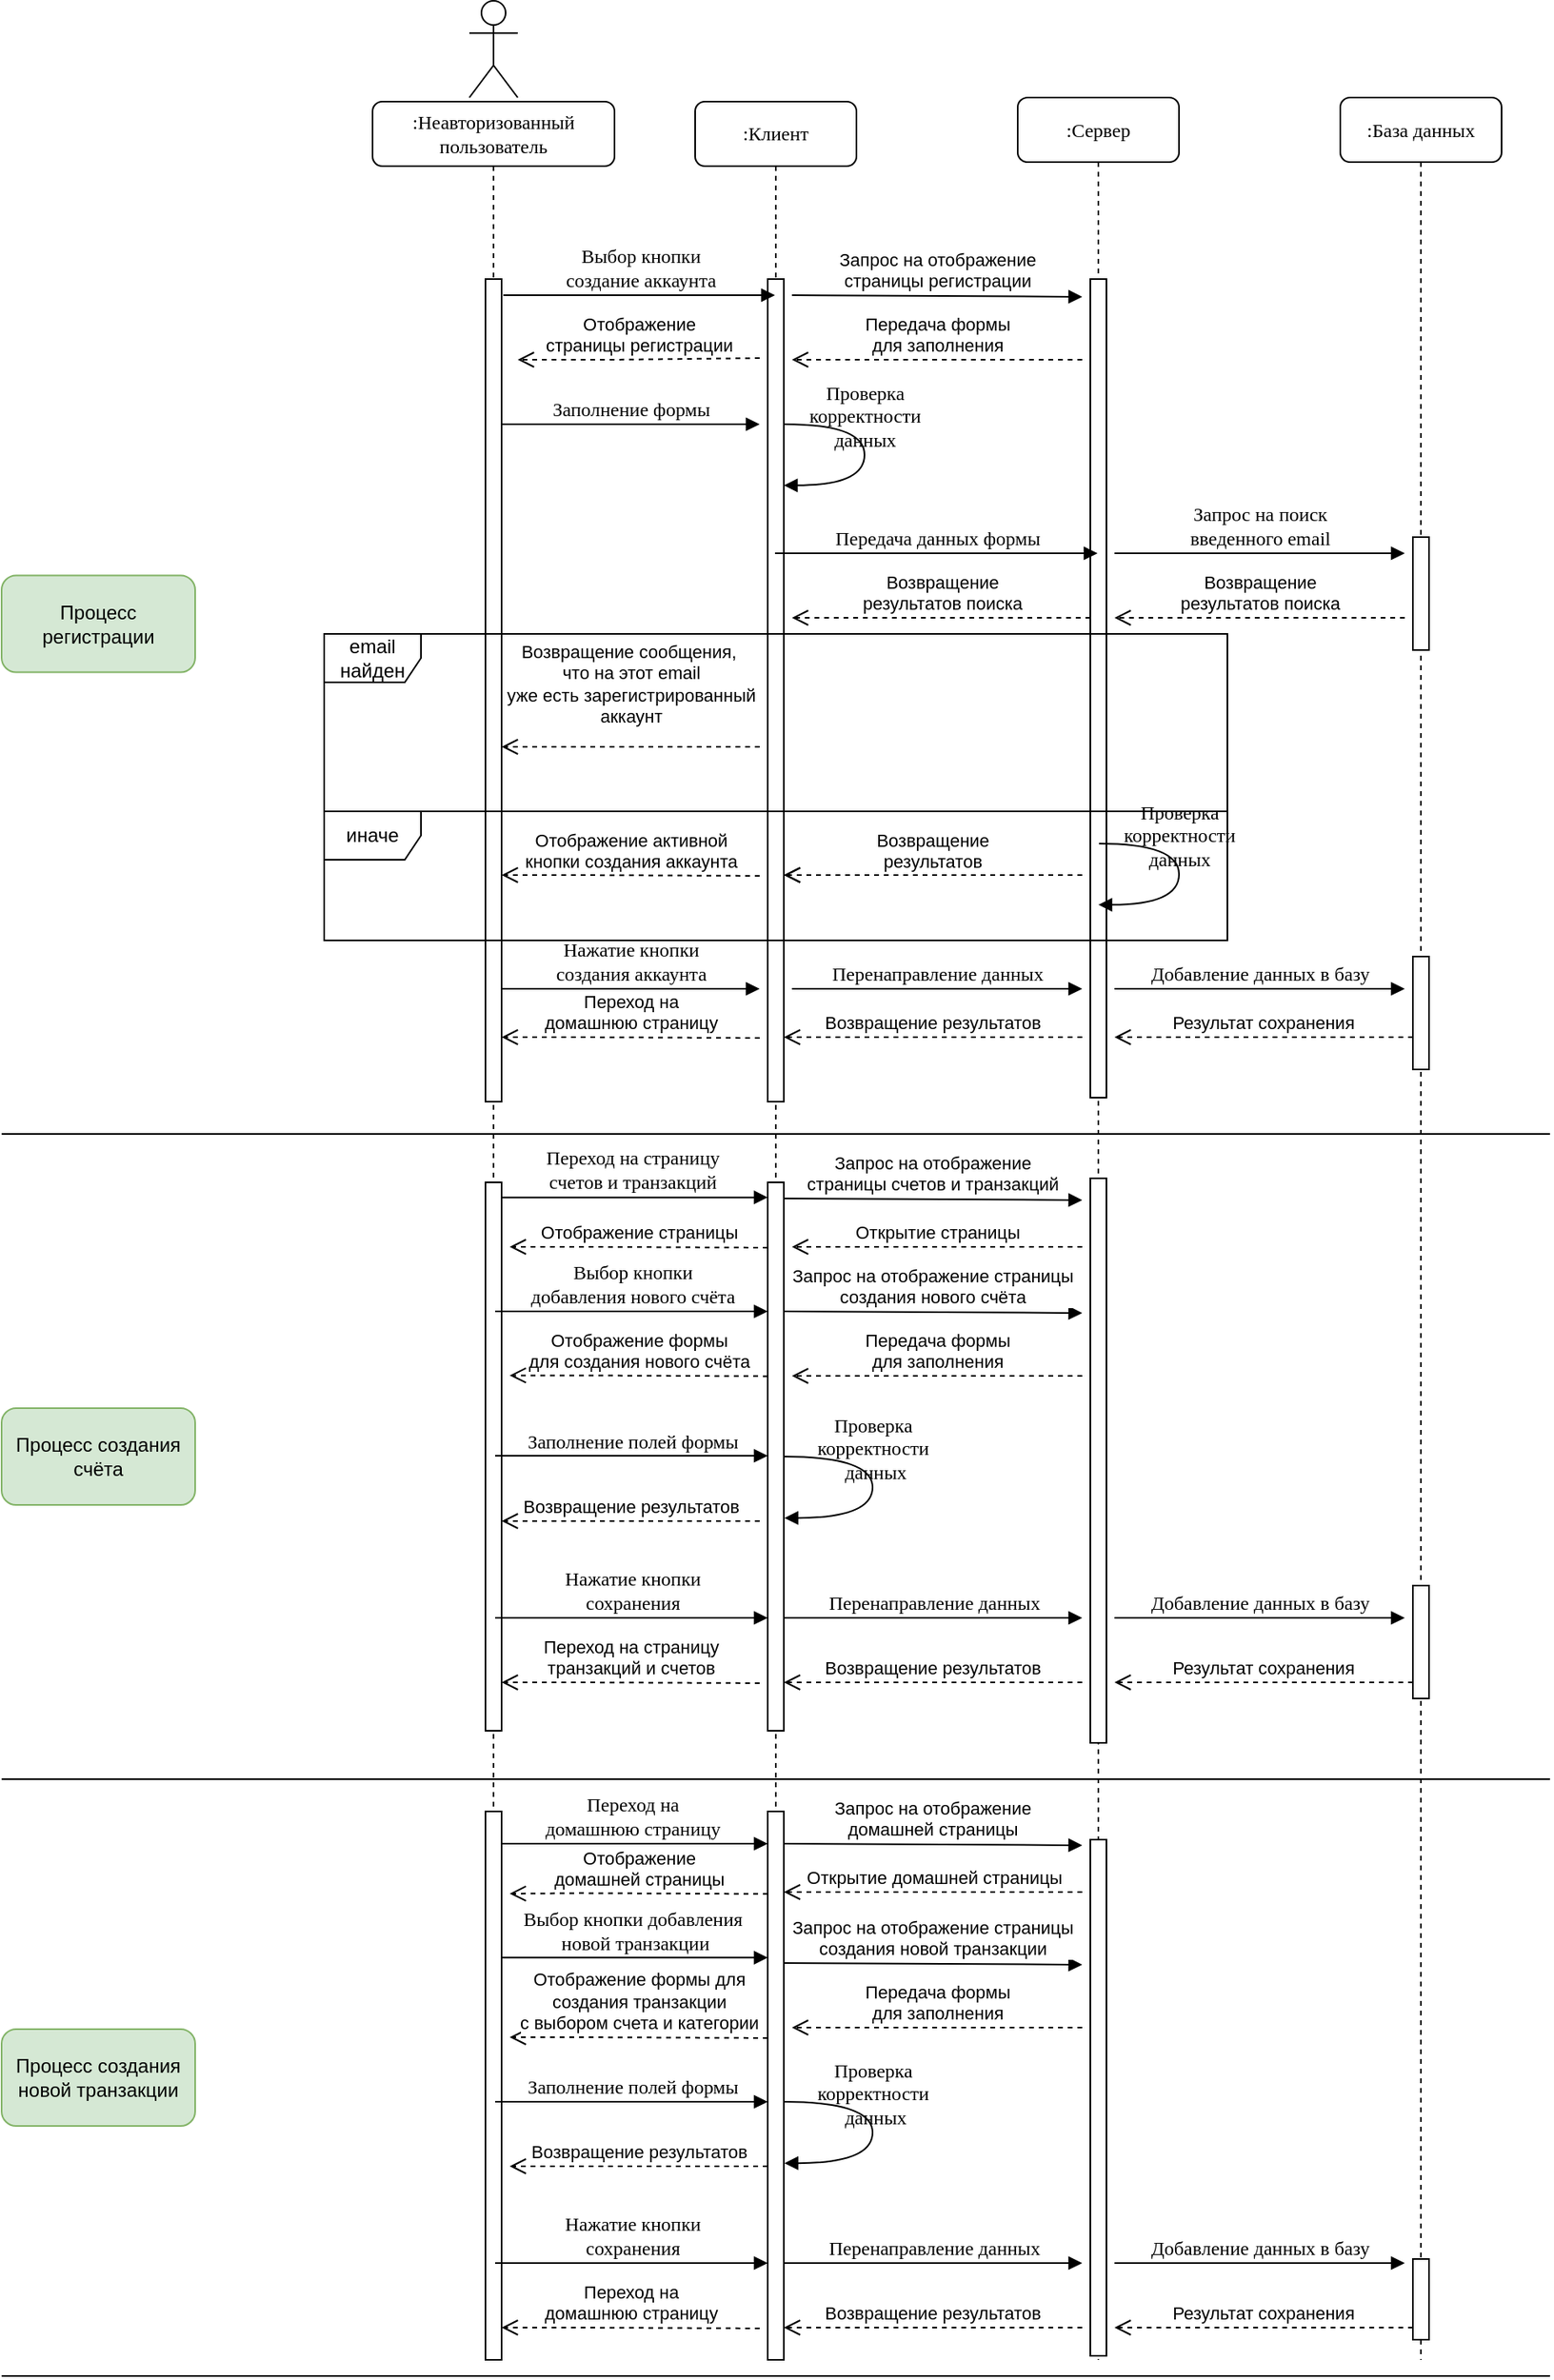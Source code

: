 <mxfile version="24.0.5" type="device">
  <diagram name="Page-1" id="13e1069c-82ec-6db2-03f1-153e76fe0fe0">
    <mxGraphModel dx="2326" dy="679" grid="1" gridSize="10" guides="1" tooltips="1" connect="1" arrows="1" fold="1" page="1" pageScale="1" pageWidth="1100" pageHeight="850" background="none" math="0" shadow="0">
      <root>
        <mxCell id="0" />
        <mxCell id="1" parent="0" />
        <mxCell id="7baba1c4bc27f4b0-2" value=":Клиент" style="shape=umlLifeline;perimeter=lifelinePerimeter;whiteSpace=wrap;html=1;container=1;collapsible=0;recursiveResize=0;outlineConnect=0;rounded=1;shadow=0;comic=0;labelBackgroundColor=none;strokeWidth=1;fontFamily=Verdana;fontSize=12;align=center;" parent="1" vertex="1">
          <mxGeometry x="310" y="80" width="100" height="1400" as="geometry" />
        </mxCell>
        <mxCell id="7baba1c4bc27f4b0-10" value="" style="html=1;points=[];perimeter=orthogonalPerimeter;rounded=0;shadow=0;comic=0;labelBackgroundColor=none;strokeWidth=1;fontFamily=Verdana;fontSize=12;align=center;" parent="7baba1c4bc27f4b0-2" vertex="1">
          <mxGeometry x="45" y="110" width="10" height="510" as="geometry" />
        </mxCell>
        <mxCell id="Ztveh8d8P-JCP1g_wq0y-25" value="Проверка&lt;br&gt;&amp;nbsp;корректности&amp;nbsp;&lt;br&gt;данных" style="html=1;verticalAlign=bottom;endArrow=block;labelBackgroundColor=none;fontFamily=Verdana;fontSize=12;elbow=vertical;edgeStyle=orthogonalEdgeStyle;curved=1;entryX=1;entryY=0.286;entryPerimeter=0;" parent="7baba1c4bc27f4b0-2" edge="1">
          <mxGeometry relative="1" as="geometry">
            <mxPoint x="55.38" y="200" as="sourcePoint" />
            <mxPoint x="55.0" y="237.9" as="targetPoint" />
            <Array as="points">
              <mxPoint x="105.0" y="199.9" />
              <mxPoint x="105.0" y="237.9" />
            </Array>
          </mxGeometry>
        </mxCell>
        <mxCell id="NJObePyXrfsjr6sr__3I-10" value="Переход на &lt;br&gt;домашнюю страницу" style="html=1;verticalAlign=bottom;endArrow=open;dashed=1;endSize=8;curved=0;rounded=0;" parent="7baba1c4bc27f4b0-2" edge="1">
          <mxGeometry x="0.005" relative="1" as="geometry">
            <mxPoint x="40" y="580.5" as="sourcePoint" />
            <mxPoint x="-120" y="580" as="targetPoint" />
            <Array as="points">
              <mxPoint x="-75" y="580" />
            </Array>
            <mxPoint as="offset" />
          </mxGeometry>
        </mxCell>
        <mxCell id="NJObePyXrfsjr6sr__3I-11" value="" style="endArrow=none;html=1;rounded=0;" parent="7baba1c4bc27f4b0-2" edge="1">
          <mxGeometry width="50" height="50" relative="1" as="geometry">
            <mxPoint x="-430" y="640" as="sourcePoint" />
            <mxPoint x="530" y="640" as="targetPoint" />
          </mxGeometry>
        </mxCell>
        <mxCell id="NJObePyXrfsjr6sr__3I-16" value="Переход на страницу&lt;div&gt;счетов и транзакций&lt;/div&gt;" style="html=1;verticalAlign=bottom;endArrow=block;labelBackgroundColor=none;fontFamily=Verdana;fontSize=12;edgeStyle=elbowEdgeStyle;elbow=vertical;" parent="7baba1c4bc27f4b0-2" edge="1">
          <mxGeometry relative="1" as="geometry">
            <mxPoint x="-124" y="679.33" as="sourcePoint" />
            <mxPoint x="45" y="679.33" as="targetPoint" />
            <Array as="points">
              <mxPoint x="-25" y="679.33" />
            </Array>
          </mxGeometry>
        </mxCell>
        <mxCell id="NJObePyXrfsjr6sr__3I-35" value="" style="html=1;points=[];perimeter=orthogonalPerimeter;rounded=0;shadow=0;comic=0;labelBackgroundColor=none;strokeWidth=1;fontFamily=Verdana;fontSize=12;align=center;" parent="7baba1c4bc27f4b0-2" vertex="1">
          <mxGeometry x="45" y="1060" width="10" height="340" as="geometry" />
        </mxCell>
        <mxCell id="NJObePyXrfsjr6sr__3I-37" value="Переход на&lt;br&gt;домашнюю страницу" style="html=1;verticalAlign=bottom;endArrow=block;labelBackgroundColor=none;fontFamily=Verdana;fontSize=12;edgeStyle=elbowEdgeStyle;elbow=horizontal;" parent="7baba1c4bc27f4b0-2" edge="1">
          <mxGeometry relative="1" as="geometry">
            <mxPoint x="-124" y="1080" as="sourcePoint" />
            <mxPoint x="45" y="1080" as="targetPoint" />
            <Array as="points">
              <mxPoint x="-25" y="1080" />
            </Array>
          </mxGeometry>
        </mxCell>
        <mxCell id="NJObePyXrfsjr6sr__3I-38" value="Отображение &lt;br&gt;домашней страницы" style="html=1;verticalAlign=bottom;endArrow=open;dashed=1;endSize=8;curved=0;rounded=0;" parent="7baba1c4bc27f4b0-2" edge="1">
          <mxGeometry x="0.005" relative="1" as="geometry">
            <mxPoint x="45" y="1111.17" as="sourcePoint" />
            <mxPoint x="-115" y="1111" as="targetPoint" />
            <Array as="points">
              <mxPoint x="-70" y="1110.67" />
            </Array>
            <mxPoint as="offset" />
          </mxGeometry>
        </mxCell>
        <mxCell id="NJObePyXrfsjr6sr__3I-39" value="Выбор кнопки добавления&lt;br&gt;&amp;nbsp;новой транзакции" style="html=1;verticalAlign=bottom;endArrow=block;labelBackgroundColor=none;fontFamily=Verdana;fontSize=12;edgeStyle=elbowEdgeStyle;elbow=vertical;" parent="7baba1c4bc27f4b0-2" edge="1">
          <mxGeometry relative="1" as="geometry">
            <mxPoint x="-124" y="1150.67" as="sourcePoint" />
            <mxPoint x="45" y="1150.67" as="targetPoint" />
            <Array as="points">
              <mxPoint x="-25" y="1150.67" />
            </Array>
          </mxGeometry>
        </mxCell>
        <mxCell id="NJObePyXrfsjr6sr__3I-26" value="Проверка &lt;br&gt;корректности&lt;br&gt;&amp;nbsp;данных" style="html=1;verticalAlign=bottom;endArrow=block;labelBackgroundColor=none;fontFamily=Verdana;fontSize=12;elbow=vertical;edgeStyle=orthogonalEdgeStyle;curved=1;exitX=1.038;exitY=0.345;exitPerimeter=0;" parent="7baba1c4bc27f4b0-2" edge="1">
          <mxGeometry relative="1" as="geometry">
            <mxPoint x="55.0" y="840.0" as="sourcePoint" />
            <mxPoint x="55.38" y="878.1" as="targetPoint" />
            <Array as="points">
              <mxPoint x="110.0" y="840.0" />
              <mxPoint x="110.0" y="878.0" />
            </Array>
          </mxGeometry>
        </mxCell>
        <mxCell id="zm04QIqgpTMS23avLhUN-5" value="Проверка &lt;br&gt;корректности&lt;br&gt;&amp;nbsp;данных" style="html=1;verticalAlign=bottom;endArrow=block;labelBackgroundColor=none;fontFamily=Verdana;fontSize=12;elbow=vertical;edgeStyle=orthogonalEdgeStyle;curved=1;exitX=1.038;exitY=0.345;exitPerimeter=0;" edge="1" parent="7baba1c4bc27f4b0-2">
          <mxGeometry relative="1" as="geometry">
            <mxPoint x="55.0" y="1240" as="sourcePoint" />
            <mxPoint x="55.38" y="1278.1" as="targetPoint" />
            <Array as="points">
              <mxPoint x="110.0" y="1240" />
              <mxPoint x="110.0" y="1278" />
            </Array>
          </mxGeometry>
        </mxCell>
        <mxCell id="zm04QIqgpTMS23avLhUN-6" value="Возвращение результатов" style="html=1;verticalAlign=bottom;endArrow=open;dashed=1;endSize=8;curved=0;rounded=0;" edge="1" parent="7baba1c4bc27f4b0-2">
          <mxGeometry x="0.005" relative="1" as="geometry">
            <mxPoint x="45" y="1280" as="sourcePoint" />
            <mxPoint x="-115" y="1280" as="targetPoint" />
            <Array as="points">
              <mxPoint x="-70" y="1280" />
            </Array>
            <mxPoint as="offset" />
          </mxGeometry>
        </mxCell>
        <mxCell id="7baba1c4bc27f4b0-3" value=":Сервер" style="shape=umlLifeline;perimeter=lifelinePerimeter;whiteSpace=wrap;html=1;container=1;collapsible=0;recursiveResize=0;outlineConnect=0;rounded=1;shadow=0;comic=0;labelBackgroundColor=none;strokeWidth=1;fontFamily=Verdana;fontSize=12;align=center;" parent="1" vertex="1">
          <mxGeometry x="510" y="77.5" width="100" height="1402.5" as="geometry" />
        </mxCell>
        <mxCell id="7baba1c4bc27f4b0-13" value="" style="html=1;points=[];perimeter=orthogonalPerimeter;rounded=0;shadow=0;comic=0;labelBackgroundColor=none;strokeWidth=1;fontFamily=Verdana;fontSize=12;align=center;" parent="7baba1c4bc27f4b0-3" vertex="1">
          <mxGeometry x="45" y="112.5" width="10" height="507.5" as="geometry" />
        </mxCell>
        <mxCell id="NJObePyXrfsjr6sr__3I-15" value="" style="html=1;points=[];perimeter=orthogonalPerimeter;rounded=0;shadow=0;comic=0;labelBackgroundColor=none;strokeWidth=1;fontFamily=Verdana;fontSize=12;align=center;" parent="7baba1c4bc27f4b0-3" vertex="1">
          <mxGeometry x="45" y="670" width="10" height="350" as="geometry" />
        </mxCell>
        <mxCell id="NJObePyXrfsjr6sr__3I-36" value="" style="html=1;points=[];perimeter=orthogonalPerimeter;rounded=0;shadow=0;comic=0;labelBackgroundColor=none;strokeWidth=1;fontFamily=Verdana;fontSize=12;align=center;" parent="7baba1c4bc27f4b0-3" vertex="1">
          <mxGeometry x="45" y="1080" width="10" height="320" as="geometry" />
        </mxCell>
        <mxCell id="NJObePyXrfsjr6sr__3I-53" value="Открытие страницы" style="html=1;verticalAlign=bottom;endArrow=open;dashed=1;endSize=8;curved=0;rounded=0;" parent="7baba1c4bc27f4b0-3" edge="1">
          <mxGeometry relative="1" as="geometry">
            <mxPoint x="40" y="712.5" as="sourcePoint" />
            <mxPoint x="-140" y="712.5" as="targetPoint" />
            <Array as="points">
              <mxPoint x="-100" y="712.5" />
            </Array>
          </mxGeometry>
        </mxCell>
        <mxCell id="7baba1c4bc27f4b0-4" value=":База данных" style="shape=umlLifeline;perimeter=lifelinePerimeter;whiteSpace=wrap;html=1;container=1;collapsible=0;recursiveResize=0;outlineConnect=0;rounded=1;shadow=0;comic=0;labelBackgroundColor=none;strokeWidth=1;fontFamily=Verdana;fontSize=12;align=center;" parent="1" vertex="1">
          <mxGeometry x="710" y="77.5" width="100" height="1402.5" as="geometry" />
        </mxCell>
        <mxCell id="7baba1c4bc27f4b0-16" value="" style="html=1;points=[];perimeter=orthogonalPerimeter;rounded=0;shadow=0;comic=0;labelBackgroundColor=none;strokeWidth=1;fontFamily=Verdana;fontSize=12;align=center;" parent="7baba1c4bc27f4b0-4" vertex="1">
          <mxGeometry x="45" y="272.5" width="10" height="70" as="geometry" />
        </mxCell>
        <mxCell id="NJObePyXrfsjr6sr__3I-6" value="" style="html=1;points=[];perimeter=orthogonalPerimeter;rounded=0;shadow=0;comic=0;labelBackgroundColor=none;strokeWidth=1;fontFamily=Verdana;fontSize=12;align=center;" parent="7baba1c4bc27f4b0-4" vertex="1">
          <mxGeometry x="45" y="532.5" width="10" height="70" as="geometry" />
        </mxCell>
        <mxCell id="NJObePyXrfsjr6sr__3I-31" value="" style="html=1;points=[];perimeter=orthogonalPerimeter;rounded=0;shadow=0;comic=0;labelBackgroundColor=none;strokeWidth=1;fontFamily=Verdana;fontSize=12;align=center;" parent="7baba1c4bc27f4b0-4" vertex="1">
          <mxGeometry x="45" y="922.5" width="10" height="70" as="geometry" />
        </mxCell>
        <mxCell id="NJObePyXrfsjr6sr__3I-49" value="" style="html=1;points=[];perimeter=orthogonalPerimeter;rounded=0;shadow=0;comic=0;labelBackgroundColor=none;strokeWidth=1;fontFamily=Verdana;fontSize=12;align=center;" parent="7baba1c4bc27f4b0-4" vertex="1">
          <mxGeometry x="45" y="1340" width="10" height="50" as="geometry" />
        </mxCell>
        <mxCell id="7baba1c4bc27f4b0-8" value=":Неавторизованный&lt;br&gt;пользователь" style="shape=umlLifeline;perimeter=lifelinePerimeter;whiteSpace=wrap;html=1;container=1;collapsible=0;recursiveResize=0;outlineConnect=0;rounded=1;shadow=0;comic=0;labelBackgroundColor=none;strokeWidth=1;fontFamily=Verdana;fontSize=12;align=center;" parent="1" vertex="1">
          <mxGeometry x="110" y="80" width="150" height="1400" as="geometry" />
        </mxCell>
        <mxCell id="7baba1c4bc27f4b0-9" value="" style="html=1;points=[];perimeter=orthogonalPerimeter;rounded=0;shadow=0;comic=0;labelBackgroundColor=none;strokeWidth=1;fontFamily=Verdana;fontSize=12;align=center;" parent="7baba1c4bc27f4b0-8" vertex="1">
          <mxGeometry x="70" y="110" width="10" height="510" as="geometry" />
        </mxCell>
        <mxCell id="NJObePyXrfsjr6sr__3I-13" value="" style="html=1;points=[];perimeter=orthogonalPerimeter;rounded=0;shadow=0;comic=0;labelBackgroundColor=none;strokeWidth=1;fontFamily=Verdana;fontSize=12;align=center;" parent="7baba1c4bc27f4b0-8" vertex="1">
          <mxGeometry x="70" y="670" width="10" height="340" as="geometry" />
        </mxCell>
        <mxCell id="NJObePyXrfsjr6sr__3I-34" value="" style="html=1;points=[];perimeter=orthogonalPerimeter;rounded=0;shadow=0;comic=0;labelBackgroundColor=none;strokeWidth=1;fontFamily=Verdana;fontSize=12;align=center;" parent="7baba1c4bc27f4b0-8" vertex="1">
          <mxGeometry x="70" y="1060" width="10" height="340" as="geometry" />
        </mxCell>
        <mxCell id="zm04QIqgpTMS23avLhUN-3" value="Возвращение результатов" style="html=1;verticalAlign=bottom;endArrow=open;dashed=1;endSize=8;curved=0;rounded=0;" edge="1" parent="7baba1c4bc27f4b0-8">
          <mxGeometry x="0.005" relative="1" as="geometry">
            <mxPoint x="240" y="880" as="sourcePoint" />
            <mxPoint x="80" y="880" as="targetPoint" />
            <Array as="points">
              <mxPoint x="125" y="880" />
            </Array>
            <mxPoint as="offset" />
          </mxGeometry>
        </mxCell>
        <mxCell id="7baba1c4bc27f4b0-11" value="Заполнение формы" style="html=1;verticalAlign=bottom;endArrow=block;labelBackgroundColor=none;fontFamily=Verdana;fontSize=12;edgeStyle=elbowEdgeStyle;elbow=vertical;" parent="1" edge="1">
          <mxGeometry relative="1" as="geometry">
            <mxPoint x="190" y="280" as="sourcePoint" />
            <mxPoint x="350" y="280" as="targetPoint" />
            <Array as="points">
              <mxPoint x="270" y="280" />
            </Array>
          </mxGeometry>
        </mxCell>
        <mxCell id="Ztveh8d8P-JCP1g_wq0y-1" value="" style="shape=umlActor;verticalLabelPosition=bottom;verticalAlign=top;html=1;outlineConnect=0;" parent="1" vertex="1">
          <mxGeometry x="170" y="17.5" width="30" height="60" as="geometry" />
        </mxCell>
        <mxCell id="Ztveh8d8P-JCP1g_wq0y-8" value="Процесс регистрации" style="rounded=1;whiteSpace=wrap;html=1;fillColor=#d5e8d4;strokeColor=#82b366;" parent="1" vertex="1">
          <mxGeometry x="-120" y="373.75" width="120" height="60" as="geometry" />
        </mxCell>
        <mxCell id="Ztveh8d8P-JCP1g_wq0y-9" value="Запрос на отображение &lt;br&gt;страницы регистрации" style="html=1;verticalAlign=bottom;endArrow=block;curved=0;rounded=0;" parent="1" edge="1">
          <mxGeometry width="80" relative="1" as="geometry">
            <mxPoint x="370" y="200" as="sourcePoint" />
            <mxPoint x="550" y="201" as="targetPoint" />
          </mxGeometry>
        </mxCell>
        <mxCell id="Ztveh8d8P-JCP1g_wq0y-11" value="Передача формы&lt;br&gt;для заполнения" style="html=1;verticalAlign=bottom;endArrow=open;dashed=1;endSize=8;curved=0;rounded=0;" parent="1" edge="1">
          <mxGeometry relative="1" as="geometry">
            <mxPoint x="550" y="240" as="sourcePoint" />
            <mxPoint x="370" y="240" as="targetPoint" />
            <Array as="points">
              <mxPoint x="410" y="240" />
            </Array>
          </mxGeometry>
        </mxCell>
        <mxCell id="Ztveh8d8P-JCP1g_wq0y-12" value="Отображение &lt;br&gt;страницы регистрации" style="html=1;verticalAlign=bottom;endArrow=open;dashed=1;endSize=8;curved=0;rounded=0;" parent="1" edge="1">
          <mxGeometry relative="1" as="geometry">
            <mxPoint x="350" y="239" as="sourcePoint" />
            <mxPoint x="200" y="240" as="targetPoint" />
            <Array as="points">
              <mxPoint x="260" y="240" />
            </Array>
          </mxGeometry>
        </mxCell>
        <mxCell id="Ztveh8d8P-JCP1g_wq0y-13" value="Выбор кнопки &lt;br&gt;создание аккаунта" style="html=1;verticalAlign=bottom;endArrow=block;labelBackgroundColor=none;fontFamily=Verdana;fontSize=12;edgeStyle=elbowEdgeStyle;elbow=vertical;" parent="1" target="7baba1c4bc27f4b0-2" edge="1">
          <mxGeometry relative="1" as="geometry">
            <mxPoint x="191" y="200" as="sourcePoint" />
            <mxPoint x="340" y="200" as="targetPoint" />
            <Array as="points">
              <mxPoint x="290" y="200" />
            </Array>
          </mxGeometry>
        </mxCell>
        <mxCell id="Ztveh8d8P-JCP1g_wq0y-15" value="Передача данных формы" style="html=1;verticalAlign=bottom;endArrow=block;labelBackgroundColor=none;fontFamily=Verdana;fontSize=12;edgeStyle=elbowEdgeStyle;elbow=horizontal;" parent="1" edge="1">
          <mxGeometry relative="1" as="geometry">
            <mxPoint x="359.5" y="360" as="sourcePoint" />
            <mxPoint x="559.5" y="360" as="targetPoint" />
            <Array as="points">
              <mxPoint x="450" y="360" />
            </Array>
          </mxGeometry>
        </mxCell>
        <mxCell id="Ztveh8d8P-JCP1g_wq0y-16" value="Запрос на поиск &lt;br&gt;введенного email" style="html=1;verticalAlign=bottom;endArrow=block;labelBackgroundColor=none;fontFamily=Verdana;fontSize=12;edgeStyle=elbowEdgeStyle;elbow=vertical;" parent="1" edge="1">
          <mxGeometry relative="1" as="geometry">
            <mxPoint x="570" y="360" as="sourcePoint" />
            <mxPoint x="750" y="360" as="targetPoint" />
            <Array as="points">
              <mxPoint x="650" y="360" />
            </Array>
          </mxGeometry>
        </mxCell>
        <mxCell id="Ztveh8d8P-JCP1g_wq0y-22" value="Возвращение&lt;br&gt;результатов поиска" style="html=1;verticalAlign=bottom;endArrow=open;dashed=1;endSize=8;curved=0;rounded=0;" parent="1" edge="1">
          <mxGeometry relative="1" as="geometry">
            <mxPoint x="555" y="400" as="sourcePoint" />
            <mxPoint x="370" y="400" as="targetPoint" />
            <Array as="points">
              <mxPoint x="415" y="400" />
            </Array>
          </mxGeometry>
        </mxCell>
        <mxCell id="Ztveh8d8P-JCP1g_wq0y-17" value="Возвращение&lt;br&gt;результатов поиска" style="html=1;verticalAlign=bottom;endArrow=open;dashed=1;endSize=8;curved=0;rounded=0;" parent="1" edge="1">
          <mxGeometry relative="1" as="geometry">
            <mxPoint x="750" y="400" as="sourcePoint" />
            <mxPoint x="570" y="400" as="targetPoint" />
            <Array as="points">
              <mxPoint x="610" y="400" />
            </Array>
          </mxGeometry>
        </mxCell>
        <mxCell id="Ztveh8d8P-JCP1g_wq0y-23" value="Возвращение сообщения,&amp;nbsp;&lt;br&gt;что на этот email&lt;br&gt;уже есть зарегистрированный&lt;br&gt;аккаунт" style="html=1;verticalAlign=bottom;endArrow=open;dashed=1;endSize=8;curved=0;rounded=0;" parent="1" edge="1">
          <mxGeometry y="-10" relative="1" as="geometry">
            <mxPoint x="350" y="480" as="sourcePoint" />
            <mxPoint x="190" y="480" as="targetPoint" />
            <Array as="points">
              <mxPoint x="220" y="480" />
            </Array>
            <mxPoint as="offset" />
          </mxGeometry>
        </mxCell>
        <mxCell id="Ztveh8d8P-JCP1g_wq0y-18" value="email найден" style="shape=umlFrame;whiteSpace=wrap;html=1;pointerEvents=0;" parent="1" vertex="1">
          <mxGeometry x="80" y="410" width="560" height="110" as="geometry" />
        </mxCell>
        <mxCell id="Ztveh8d8P-JCP1g_wq0y-21" value="иначе" style="shape=umlFrame;whiteSpace=wrap;html=1;pointerEvents=0;" parent="1" vertex="1">
          <mxGeometry x="80" y="520" width="560" height="80" as="geometry" />
        </mxCell>
        <mxCell id="Ztveh8d8P-JCP1g_wq0y-26" value="Проверка&lt;br&gt;&amp;nbsp;корректности&amp;nbsp;&lt;br&gt;данных" style="html=1;verticalAlign=bottom;endArrow=block;labelBackgroundColor=none;fontFamily=Verdana;fontSize=12;elbow=vertical;edgeStyle=orthogonalEdgeStyle;curved=1;entryX=1;entryY=0.286;entryPerimeter=0;" parent="1" edge="1">
          <mxGeometry relative="1" as="geometry">
            <mxPoint x="560.38" y="540" as="sourcePoint" />
            <mxPoint x="560.0" y="577.9" as="targetPoint" />
            <Array as="points">
              <mxPoint x="610.0" y="539.9" />
              <mxPoint x="610.0" y="577.9" />
            </Array>
          </mxGeometry>
        </mxCell>
        <mxCell id="Ztveh8d8P-JCP1g_wq0y-27" value="Возвращение&lt;br&gt;результатов" style="html=1;verticalAlign=bottom;endArrow=open;dashed=1;endSize=8;curved=0;rounded=0;" parent="1" edge="1">
          <mxGeometry x="0.005" relative="1" as="geometry">
            <mxPoint x="550" y="559.5" as="sourcePoint" />
            <mxPoint x="365" y="559.5" as="targetPoint" />
            <Array as="points">
              <mxPoint x="410" y="559.5" />
            </Array>
            <mxPoint as="offset" />
          </mxGeometry>
        </mxCell>
        <mxCell id="NJObePyXrfsjr6sr__3I-1" value="Возвращение&lt;br&gt;результатов" style="html=1;verticalAlign=bottom;endArrow=open;dashed=1;endSize=8;curved=0;rounded=0;" parent="1" edge="1">
          <mxGeometry x="0.005" relative="1" as="geometry">
            <mxPoint x="550" y="559.5" as="sourcePoint" />
            <mxPoint x="365" y="559.5" as="targetPoint" />
            <Array as="points">
              <mxPoint x="410" y="559.5" />
            </Array>
            <mxPoint as="offset" />
          </mxGeometry>
        </mxCell>
        <mxCell id="NJObePyXrfsjr6sr__3I-2" value="Отображение активной&lt;br&gt;кнопки создания аккаунта" style="html=1;verticalAlign=bottom;endArrow=open;dashed=1;endSize=8;curved=0;rounded=0;" parent="1" edge="1">
          <mxGeometry x="0.005" relative="1" as="geometry">
            <mxPoint x="350" y="560" as="sourcePoint" />
            <mxPoint x="190" y="559.5" as="targetPoint" />
            <Array as="points">
              <mxPoint x="235" y="559.5" />
            </Array>
            <mxPoint as="offset" />
          </mxGeometry>
        </mxCell>
        <mxCell id="NJObePyXrfsjr6sr__3I-3" value="Нажатие кнопки &lt;br&gt;создания аккаунта" style="html=1;verticalAlign=bottom;endArrow=block;labelBackgroundColor=none;fontFamily=Verdana;fontSize=12;edgeStyle=elbowEdgeStyle;elbow=vertical;" parent="1" edge="1">
          <mxGeometry relative="1" as="geometry">
            <mxPoint x="190" y="630" as="sourcePoint" />
            <mxPoint x="350" y="630" as="targetPoint" />
            <Array as="points">
              <mxPoint x="270" y="630" />
            </Array>
          </mxGeometry>
        </mxCell>
        <mxCell id="NJObePyXrfsjr6sr__3I-4" value="Перенаправление данных" style="html=1;verticalAlign=bottom;endArrow=block;labelBackgroundColor=none;fontFamily=Verdana;fontSize=12;edgeStyle=elbowEdgeStyle;elbow=vertical;" parent="1" edge="1">
          <mxGeometry relative="1" as="geometry">
            <mxPoint x="370" y="630" as="sourcePoint" />
            <mxPoint x="550" y="630" as="targetPoint" />
            <Array as="points">
              <mxPoint x="450" y="630" />
            </Array>
          </mxGeometry>
        </mxCell>
        <mxCell id="NJObePyXrfsjr6sr__3I-5" value="Добавление данных в базу" style="html=1;verticalAlign=bottom;endArrow=block;labelBackgroundColor=none;fontFamily=Verdana;fontSize=12;edgeStyle=elbowEdgeStyle;elbow=vertical;" parent="1" edge="1">
          <mxGeometry relative="1" as="geometry">
            <mxPoint x="570" y="630" as="sourcePoint" />
            <mxPoint x="750" y="630" as="targetPoint" />
            <Array as="points">
              <mxPoint x="650" y="630" />
            </Array>
          </mxGeometry>
        </mxCell>
        <mxCell id="NJObePyXrfsjr6sr__3I-7" value="Результат сохранения" style="html=1;verticalAlign=bottom;endArrow=open;dashed=1;endSize=8;curved=0;rounded=0;" parent="1" edge="1">
          <mxGeometry x="0.005" relative="1" as="geometry">
            <mxPoint x="755" y="660" as="sourcePoint" />
            <mxPoint x="570" y="660" as="targetPoint" />
            <Array as="points">
              <mxPoint x="615" y="660" />
            </Array>
            <mxPoint as="offset" />
          </mxGeometry>
        </mxCell>
        <mxCell id="NJObePyXrfsjr6sr__3I-8" value="Возвращение результатов" style="html=1;verticalAlign=bottom;endArrow=open;dashed=1;endSize=8;curved=0;rounded=0;" parent="1" edge="1">
          <mxGeometry x="0.005" relative="1" as="geometry">
            <mxPoint x="550" y="660" as="sourcePoint" />
            <mxPoint x="365" y="660" as="targetPoint" />
            <Array as="points">
              <mxPoint x="410" y="660" />
            </Array>
            <mxPoint as="offset" />
          </mxGeometry>
        </mxCell>
        <mxCell id="NJObePyXrfsjr6sr__3I-12" value="Процесс создания счёта" style="rounded=1;whiteSpace=wrap;html=1;fillColor=#d5e8d4;strokeColor=#82b366;" parent="1" vertex="1">
          <mxGeometry x="-120" y="890" width="120" height="60" as="geometry" />
        </mxCell>
        <mxCell id="NJObePyXrfsjr6sr__3I-14" value="" style="html=1;points=[];perimeter=orthogonalPerimeter;rounded=0;shadow=0;comic=0;labelBackgroundColor=none;strokeWidth=1;fontFamily=Verdana;fontSize=12;align=center;" parent="1" vertex="1">
          <mxGeometry x="355" y="750" width="10" height="340" as="geometry" />
        </mxCell>
        <mxCell id="NJObePyXrfsjr6sr__3I-17" value="Отображение страницы" style="html=1;verticalAlign=bottom;endArrow=open;dashed=1;endSize=8;curved=0;rounded=0;" parent="1" edge="1">
          <mxGeometry x="0.005" relative="1" as="geometry">
            <mxPoint x="355" y="790.5" as="sourcePoint" />
            <mxPoint x="195" y="790" as="targetPoint" />
            <Array as="points">
              <mxPoint x="240" y="790" />
            </Array>
            <mxPoint as="offset" />
          </mxGeometry>
        </mxCell>
        <mxCell id="NJObePyXrfsjr6sr__3I-18" value="Выбор кнопки &lt;br&gt;добавления нового счёта" style="html=1;verticalAlign=bottom;endArrow=block;labelBackgroundColor=none;fontFamily=Verdana;fontSize=12;edgeStyle=elbowEdgeStyle;elbow=horizontal;" parent="1" edge="1">
          <mxGeometry relative="1" as="geometry">
            <mxPoint x="186" y="830" as="sourcePoint" />
            <mxPoint x="355" y="830" as="targetPoint" />
            <Array as="points">
              <mxPoint x="285" y="830" />
            </Array>
          </mxGeometry>
        </mxCell>
        <mxCell id="NJObePyXrfsjr6sr__3I-19" value="Отображение формы&lt;br&gt;для создания нового счёта" style="html=1;verticalAlign=bottom;endArrow=open;dashed=1;endSize=8;curved=0;rounded=0;" parent="1" edge="1">
          <mxGeometry x="0.005" relative="1" as="geometry">
            <mxPoint x="355" y="870.21" as="sourcePoint" />
            <mxPoint x="195" y="869.71" as="targetPoint" />
            <Array as="points">
              <mxPoint x="240" y="869.71" />
            </Array>
            <mxPoint as="offset" />
          </mxGeometry>
        </mxCell>
        <mxCell id="NJObePyXrfsjr6sr__3I-25" value="Перенаправление данных" style="html=1;verticalAlign=bottom;endArrow=block;labelBackgroundColor=none;fontFamily=Verdana;fontSize=12;edgeStyle=elbowEdgeStyle;elbow=vertical;" parent="1" edge="1">
          <mxGeometry relative="1" as="geometry">
            <mxPoint x="365" y="1020" as="sourcePoint" />
            <mxPoint x="550" y="1020" as="targetPoint" />
            <Array as="points">
              <mxPoint x="445" y="1020" />
            </Array>
          </mxGeometry>
        </mxCell>
        <mxCell id="NJObePyXrfsjr6sr__3I-27" value="Добавление данных в базу" style="html=1;verticalAlign=bottom;endArrow=block;labelBackgroundColor=none;fontFamily=Verdana;fontSize=12;edgeStyle=elbowEdgeStyle;elbow=vertical;" parent="1" edge="1">
          <mxGeometry relative="1" as="geometry">
            <mxPoint x="570" y="1020" as="sourcePoint" />
            <mxPoint x="750" y="1020" as="targetPoint" />
            <Array as="points">
              <mxPoint x="650" y="1020" />
            </Array>
          </mxGeometry>
        </mxCell>
        <mxCell id="NJObePyXrfsjr6sr__3I-28" value="Результат сохранения" style="html=1;verticalAlign=bottom;endArrow=open;dashed=1;endSize=8;curved=0;rounded=0;" parent="1" edge="1">
          <mxGeometry x="0.005" relative="1" as="geometry">
            <mxPoint x="755" y="1060" as="sourcePoint" />
            <mxPoint x="570" y="1060" as="targetPoint" />
            <Array as="points">
              <mxPoint x="615" y="1060" />
            </Array>
            <mxPoint as="offset" />
          </mxGeometry>
        </mxCell>
        <mxCell id="NJObePyXrfsjr6sr__3I-29" value="Возвращение результатов" style="html=1;verticalAlign=bottom;endArrow=open;dashed=1;endSize=8;curved=0;rounded=0;" parent="1" edge="1">
          <mxGeometry x="0.005" relative="1" as="geometry">
            <mxPoint x="550" y="1060" as="sourcePoint" />
            <mxPoint x="365" y="1060" as="targetPoint" />
            <Array as="points">
              <mxPoint x="410" y="1060" />
            </Array>
            <mxPoint as="offset" />
          </mxGeometry>
        </mxCell>
        <mxCell id="NJObePyXrfsjr6sr__3I-30" value="Переход на&amp;nbsp;страницу&lt;div&gt;транзакций и счетов&lt;/div&gt;" style="html=1;verticalAlign=bottom;endArrow=open;dashed=1;endSize=8;curved=0;rounded=0;" parent="1" edge="1">
          <mxGeometry x="0.005" relative="1" as="geometry">
            <mxPoint x="350" y="1060.5" as="sourcePoint" />
            <mxPoint x="190" y="1060" as="targetPoint" />
            <Array as="points">
              <mxPoint x="235" y="1060" />
            </Array>
            <mxPoint as="offset" />
          </mxGeometry>
        </mxCell>
        <mxCell id="NJObePyXrfsjr6sr__3I-32" value="" style="endArrow=none;html=1;rounded=0;" parent="1" edge="1">
          <mxGeometry width="50" height="50" relative="1" as="geometry">
            <mxPoint x="-120" y="1120" as="sourcePoint" />
            <mxPoint x="840" y="1120" as="targetPoint" />
          </mxGeometry>
        </mxCell>
        <mxCell id="NJObePyXrfsjr6sr__3I-33" value="Процесс создания новой транзакции" style="rounded=1;whiteSpace=wrap;html=1;fillColor=#d5e8d4;strokeColor=#82b366;" parent="1" vertex="1">
          <mxGeometry x="-120" y="1275" width="120" height="60" as="geometry" />
        </mxCell>
        <mxCell id="NJObePyXrfsjr6sr__3I-40" value="Отображение формы для&lt;br&gt;создания транзакции&lt;br&gt;с выбором счета и категории" style="html=1;verticalAlign=bottom;endArrow=open;dashed=1;endSize=8;curved=0;rounded=0;" parent="1" edge="1">
          <mxGeometry x="0.005" relative="1" as="geometry">
            <mxPoint x="355" y="1280.5" as="sourcePoint" />
            <mxPoint x="195" y="1280" as="targetPoint" />
            <Array as="points">
              <mxPoint x="240" y="1280" />
            </Array>
            <mxPoint as="offset" />
          </mxGeometry>
        </mxCell>
        <mxCell id="NJObePyXrfsjr6sr__3I-45" value="Добавление данных в базу" style="html=1;verticalAlign=bottom;endArrow=block;labelBackgroundColor=none;fontFamily=Verdana;fontSize=12;edgeStyle=elbowEdgeStyle;elbow=vertical;" parent="1" edge="1">
          <mxGeometry relative="1" as="geometry">
            <mxPoint x="570" y="1420" as="sourcePoint" />
            <mxPoint x="750" y="1420" as="targetPoint" />
            <Array as="points">
              <mxPoint x="650" y="1420" />
            </Array>
          </mxGeometry>
        </mxCell>
        <mxCell id="NJObePyXrfsjr6sr__3I-46" value="Результат сохранения" style="html=1;verticalAlign=bottom;endArrow=open;dashed=1;endSize=8;curved=0;rounded=0;" parent="1" edge="1">
          <mxGeometry x="0.005" relative="1" as="geometry">
            <mxPoint x="755" y="1460" as="sourcePoint" />
            <mxPoint x="570" y="1460" as="targetPoint" />
            <Array as="points">
              <mxPoint x="615" y="1460" />
            </Array>
            <mxPoint as="offset" />
          </mxGeometry>
        </mxCell>
        <mxCell id="NJObePyXrfsjr6sr__3I-47" value="Возвращение результатов" style="html=1;verticalAlign=bottom;endArrow=open;dashed=1;endSize=8;curved=0;rounded=0;" parent="1" edge="1">
          <mxGeometry x="0.005" relative="1" as="geometry">
            <mxPoint x="550" y="1460" as="sourcePoint" />
            <mxPoint x="365" y="1460" as="targetPoint" />
            <Array as="points">
              <mxPoint x="410" y="1460" />
            </Array>
            <mxPoint as="offset" />
          </mxGeometry>
        </mxCell>
        <mxCell id="NJObePyXrfsjr6sr__3I-48" value="Переход на&lt;br&gt;домашнюю страницу" style="html=1;verticalAlign=bottom;endArrow=open;dashed=1;endSize=8;curved=0;rounded=0;" parent="1" edge="1">
          <mxGeometry x="0.005" relative="1" as="geometry">
            <mxPoint x="350" y="1460.5" as="sourcePoint" />
            <mxPoint x="190" y="1460" as="targetPoint" />
            <Array as="points">
              <mxPoint x="235" y="1460" />
            </Array>
            <mxPoint as="offset" />
          </mxGeometry>
        </mxCell>
        <mxCell id="NJObePyXrfsjr6sr__3I-50" value="" style="endArrow=none;html=1;rounded=0;" parent="1" edge="1">
          <mxGeometry width="50" height="50" relative="1" as="geometry">
            <mxPoint x="-120" y="1490" as="sourcePoint" />
            <mxPoint x="840" y="1490" as="targetPoint" />
          </mxGeometry>
        </mxCell>
        <mxCell id="NJObePyXrfsjr6sr__3I-52" value="Запрос на отображение &lt;br&gt;страницы счетов и транзакций" style="html=1;verticalAlign=bottom;endArrow=block;curved=0;rounded=0;" parent="1" edge="1">
          <mxGeometry width="80" relative="1" as="geometry">
            <mxPoint x="365" y="760" as="sourcePoint" />
            <mxPoint x="550" y="761" as="targetPoint" />
          </mxGeometry>
        </mxCell>
        <mxCell id="NJObePyXrfsjr6sr__3I-54" value="Запрос на отображение страницы &lt;br&gt;создания нового счёта" style="html=1;verticalAlign=bottom;endArrow=block;curved=0;rounded=0;" parent="1" edge="1">
          <mxGeometry width="80" relative="1" as="geometry">
            <mxPoint x="365" y="830" as="sourcePoint" />
            <mxPoint x="550" y="831" as="targetPoint" />
          </mxGeometry>
        </mxCell>
        <mxCell id="NJObePyXrfsjr6sr__3I-55" value="Передача формы&lt;br&gt;для заполнения" style="html=1;verticalAlign=bottom;endArrow=open;dashed=1;endSize=8;curved=0;rounded=0;" parent="1" edge="1">
          <mxGeometry relative="1" as="geometry">
            <mxPoint x="550" y="870" as="sourcePoint" />
            <mxPoint x="370" y="870" as="targetPoint" />
            <Array as="points">
              <mxPoint x="410" y="870" />
            </Array>
          </mxGeometry>
        </mxCell>
        <mxCell id="NJObePyXrfsjr6sr__3I-56" value="Запрос на отображение &lt;br&gt;домашней страницы" style="html=1;verticalAlign=bottom;endArrow=block;curved=0;rounded=0;" parent="1" edge="1">
          <mxGeometry width="80" relative="1" as="geometry">
            <mxPoint x="365" y="1160" as="sourcePoint" />
            <mxPoint x="550" y="1161" as="targetPoint" />
          </mxGeometry>
        </mxCell>
        <mxCell id="NJObePyXrfsjr6sr__3I-57" value="Открытие домашней страницы" style="html=1;verticalAlign=bottom;endArrow=open;dashed=1;endSize=8;curved=0;rounded=0;" parent="1" edge="1">
          <mxGeometry relative="1" as="geometry">
            <mxPoint x="550" y="1190" as="sourcePoint" />
            <mxPoint x="365" y="1190" as="targetPoint" />
            <Array as="points">
              <mxPoint x="405" y="1190" />
            </Array>
          </mxGeometry>
        </mxCell>
        <mxCell id="NJObePyXrfsjr6sr__3I-58" value="Запрос на отображение страницы &lt;br&gt;создания новой транзакции" style="html=1;verticalAlign=bottom;endArrow=block;curved=0;rounded=0;" parent="1" edge="1">
          <mxGeometry width="80" relative="1" as="geometry">
            <mxPoint x="365" y="1234" as="sourcePoint" />
            <mxPoint x="550" y="1235" as="targetPoint" />
          </mxGeometry>
        </mxCell>
        <mxCell id="NJObePyXrfsjr6sr__3I-59" value="Передача формы&lt;br&gt;для заполнения" style="html=1;verticalAlign=bottom;endArrow=open;dashed=1;endSize=8;curved=0;rounded=0;" parent="1" edge="1">
          <mxGeometry relative="1" as="geometry">
            <mxPoint x="550" y="1274" as="sourcePoint" />
            <mxPoint x="370" y="1274" as="targetPoint" />
            <Array as="points">
              <mxPoint x="410" y="1274" />
            </Array>
          </mxGeometry>
        </mxCell>
        <mxCell id="zm04QIqgpTMS23avLhUN-2" value="Заполнение полей формы" style="html=1;verticalAlign=bottom;endArrow=block;labelBackgroundColor=none;fontFamily=Verdana;fontSize=12;edgeStyle=elbowEdgeStyle;elbow=vertical;" edge="1" parent="1">
          <mxGeometry relative="1" as="geometry">
            <mxPoint x="186" y="919.5" as="sourcePoint" />
            <mxPoint x="355" y="919.5" as="targetPoint" />
            <Array as="points">
              <mxPoint x="285" y="919.5" />
            </Array>
          </mxGeometry>
        </mxCell>
        <mxCell id="NJObePyXrfsjr6sr__3I-22" value="Нажатие кнопки &lt;br&gt;сохранения" style="html=1;verticalAlign=bottom;endArrow=block;labelBackgroundColor=none;fontFamily=Verdana;fontSize=12;edgeStyle=elbowEdgeStyle;elbow=vertical;" parent="1" edge="1">
          <mxGeometry relative="1" as="geometry">
            <mxPoint x="186" y="1020" as="sourcePoint" />
            <mxPoint x="355" y="1020" as="targetPoint" />
            <Array as="points">
              <mxPoint x="285" y="1020" />
            </Array>
          </mxGeometry>
        </mxCell>
        <mxCell id="NJObePyXrfsjr6sr__3I-42" value="Нажатие кнопки &lt;br&gt;сохранения" style="html=1;verticalAlign=bottom;endArrow=block;labelBackgroundColor=none;fontFamily=Verdana;fontSize=12;edgeStyle=elbowEdgeStyle;elbow=vertical;" parent="1" edge="1">
          <mxGeometry relative="1" as="geometry">
            <mxPoint x="186" y="1420" as="sourcePoint" />
            <mxPoint x="355" y="1420" as="targetPoint" />
            <Array as="points">
              <mxPoint x="285" y="1420" />
            </Array>
          </mxGeometry>
        </mxCell>
        <mxCell id="NJObePyXrfsjr6sr__3I-43" value="Перенаправление данных" style="html=1;verticalAlign=bottom;endArrow=block;labelBackgroundColor=none;fontFamily=Verdana;fontSize=12;edgeStyle=elbowEdgeStyle;elbow=vertical;" parent="1" edge="1">
          <mxGeometry relative="1" as="geometry">
            <mxPoint x="365" y="1420" as="sourcePoint" />
            <mxPoint x="550" y="1420" as="targetPoint" />
            <Array as="points">
              <mxPoint x="445" y="1420" />
            </Array>
          </mxGeometry>
        </mxCell>
        <mxCell id="zm04QIqgpTMS23avLhUN-4" value="Заполнение полей формы" style="html=1;verticalAlign=bottom;endArrow=block;labelBackgroundColor=none;fontFamily=Verdana;fontSize=12;edgeStyle=elbowEdgeStyle;elbow=vertical;" edge="1" parent="1">
          <mxGeometry relative="1" as="geometry">
            <mxPoint x="186" y="1320" as="sourcePoint" />
            <mxPoint x="355" y="1320" as="targetPoint" />
            <Array as="points">
              <mxPoint x="285" y="1320" />
            </Array>
          </mxGeometry>
        </mxCell>
      </root>
    </mxGraphModel>
  </diagram>
</mxfile>
